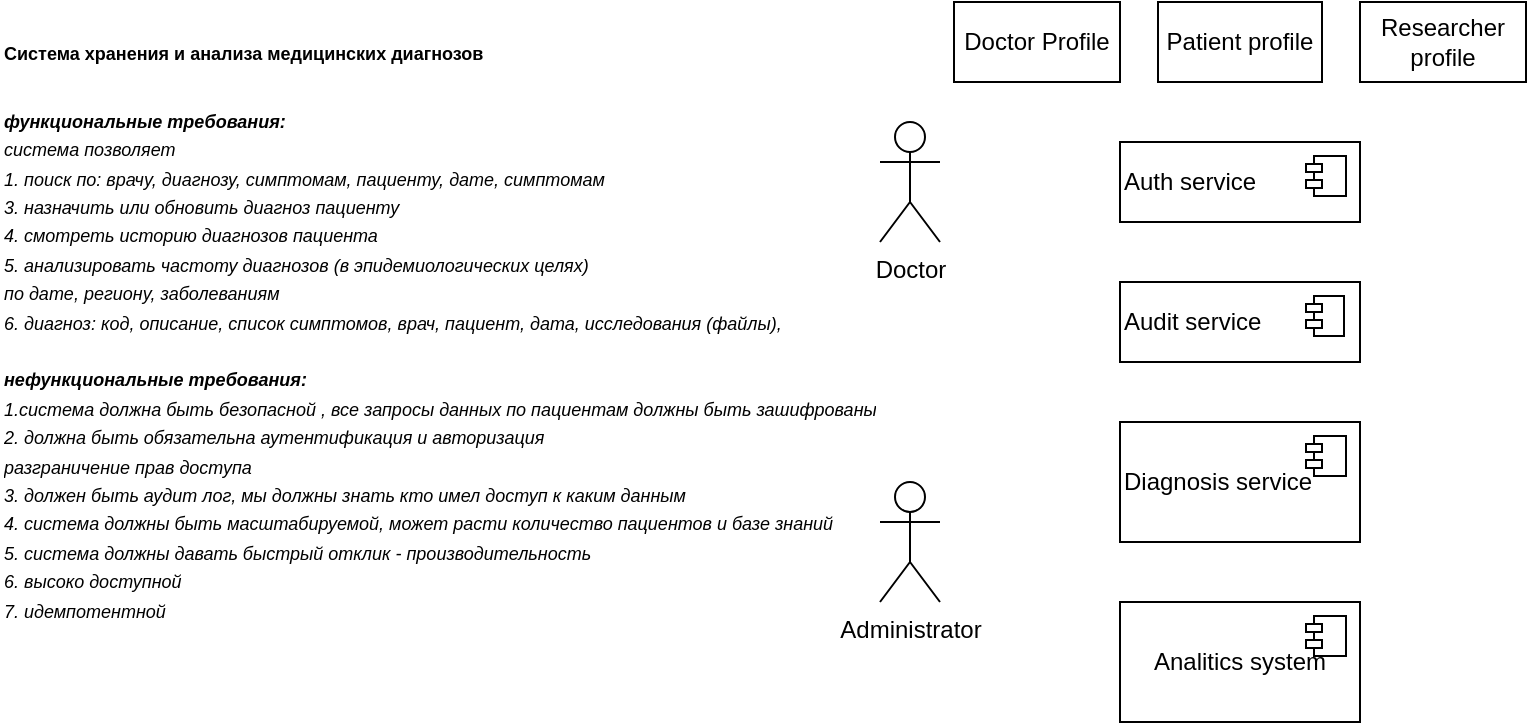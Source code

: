 <mxfile version="27.0.6">
  <diagram name="Страница — 1" id="KAR004LaqVspFvvK4Tb5">
    <mxGraphModel dx="925" dy="531" grid="1" gridSize="10" guides="1" tooltips="1" connect="1" arrows="1" fold="1" page="1" pageScale="1" pageWidth="827" pageHeight="1169" math="0" shadow="0">
      <root>
        <mxCell id="0" />
        <mxCell id="1" parent="0" />
        <mxCell id="GHYVMH2Ct-bDU34uyofi-1" value="&lt;h1 style=&quot;margin-top: 0px;&quot;&gt;&lt;span style=&quot;background-color: transparent; color: light-dark(rgb(0, 0, 0), rgb(255, 255, 255));&quot;&gt;&lt;font style=&quot;font-size: 9px;&quot;&gt;Система хранения и анализа медицинских диагнозов&amp;nbsp;&lt;/font&gt;&lt;/span&gt;&lt;/h1&gt;&lt;div&gt;&lt;i&gt;&lt;font style=&quot;font-size: 9px;&quot;&gt;&lt;b&gt;функциональные требования:&lt;/b&gt;&lt;br&gt;система позволяет&lt;/font&gt;&lt;/i&gt;&lt;/div&gt;&lt;div&gt;&lt;font style=&quot;font-size: 9px;&quot;&gt;&lt;i style=&quot;background-color: transparent; color: light-dark(rgb(0, 0, 0), rgb(255, 255, 255));&quot;&gt;1. поиск по: врачу, диагнозу, &lt;/i&gt;&lt;i style=&quot;background-color: transparent; color: light-dark(rgb(0, 0, 0), rgb(255, 255, 255));&quot;&gt;симптомам, пациенту, дате, симптомам&lt;/i&gt;&lt;/font&gt;&lt;/div&gt;&lt;div&gt;&lt;i&gt;&lt;font style=&quot;font-size: 9px;&quot;&gt;3. назначить или обновить диагноз пациенту&lt;/font&gt;&lt;/i&gt;&lt;/div&gt;&lt;div&gt;&lt;i&gt;&lt;font style=&quot;font-size: 9px;&quot;&gt;4. смотреть историю диагнозов пациента&lt;/font&gt;&lt;/i&gt;&lt;/div&gt;&lt;div&gt;&lt;i&gt;&lt;font style=&quot;font-size: 9px;&quot;&gt;5. анализировать частоту диагнозов (в эпидемиологических целях)&lt;/font&gt;&lt;/i&gt;&lt;/div&gt;&lt;div&gt;&lt;i&gt;&lt;font style=&quot;font-size: 9px;&quot;&gt;по дате, региону, заболеваниям&lt;/font&gt;&lt;/i&gt;&lt;/div&gt;&lt;div&gt;&lt;i&gt;&lt;font style=&quot;font-size: 9px;&quot;&gt;6. диагноз: код, описание, список симптомов, врач, пациент, дата, исследования (файлы),&amp;nbsp;&lt;/font&gt;&lt;/i&gt;&lt;/div&gt;&lt;div&gt;&lt;b&gt;&lt;font style=&quot;font-size: 9px;&quot;&gt;&lt;br&gt;&lt;/font&gt;&lt;/b&gt;&lt;/div&gt;&lt;div&gt;&lt;b&gt;&lt;i&gt;&lt;font style=&quot;font-size: 9px;&quot;&gt;нефункциональные требования:&lt;/font&gt;&lt;/i&gt;&lt;/b&gt;&lt;/div&gt;&lt;div&gt;&lt;i style=&quot;&quot;&gt;&lt;font style=&quot;font-size: 9px;&quot;&gt;1.система должна быть безопасной , все запросы данных по пациентам должны быть зашифрованы&lt;/font&gt;&lt;/i&gt;&lt;/div&gt;&lt;div&gt;&lt;i style=&quot;&quot;&gt;&lt;font style=&quot;font-size: 9px;&quot;&gt;2. должна быть обязательна аутентификация и авторизация&amp;nbsp;&lt;/font&gt;&lt;/i&gt;&lt;/div&gt;&lt;div&gt;&lt;i style=&quot;&quot;&gt;&lt;font style=&quot;font-size: 9px;&quot;&gt;разграничение прав доступа&lt;/font&gt;&lt;/i&gt;&lt;/div&gt;&lt;div&gt;&lt;i style=&quot;&quot;&gt;&lt;font style=&quot;font-size: 9px;&quot;&gt;3. должен быть аудит лог, мы должны знать кто имел доступ к каким данным&lt;/font&gt;&lt;/i&gt;&lt;/div&gt;&lt;div&gt;&lt;i style=&quot;&quot;&gt;&lt;font style=&quot;font-size: 9px;&quot;&gt;4. система должны быть масштабируемой, может расти количество пациентов и базе знаний&lt;br&gt;5. система должны давать быстрый отклик - производительность&lt;/font&gt;&lt;/i&gt;&lt;/div&gt;&lt;div&gt;&lt;i style=&quot;&quot;&gt;&lt;font style=&quot;font-size: 9px;&quot;&gt;6. высоко доступной&amp;nbsp;&lt;/font&gt;&lt;/i&gt;&lt;/div&gt;&lt;div&gt;&lt;i style=&quot;&quot;&gt;&lt;font style=&quot;font-size: 9px;&quot;&gt;7. идемпотентной&lt;/font&gt;&lt;/i&gt;&lt;/div&gt;" style="text;html=1;whiteSpace=wrap;overflow=hidden;rounded=0;" parent="1" vertex="1">
          <mxGeometry width="440" height="330" as="geometry" />
        </mxCell>
        <mxCell id="4r4rep3VLFMQj8Rh3yJS-1" value="Doctor" style="shape=umlActor;verticalLabelPosition=bottom;verticalAlign=top;html=1;outlineConnect=0;" vertex="1" parent="1">
          <mxGeometry x="440" y="60" width="30" height="60" as="geometry" />
        </mxCell>
        <mxCell id="4r4rep3VLFMQj8Rh3yJS-6" value="Administrator" style="shape=umlActor;verticalLabelPosition=bottom;verticalAlign=top;html=1;outlineConnect=0;" vertex="1" parent="1">
          <mxGeometry x="440" y="240" width="30" height="60" as="geometry" />
        </mxCell>
        <mxCell id="4r4rep3VLFMQj8Rh3yJS-7" value="Auth service" style="html=1;dropTarget=0;whiteSpace=wrap;align=left;" vertex="1" parent="1">
          <mxGeometry x="560" y="70" width="120" height="40" as="geometry" />
        </mxCell>
        <mxCell id="4r4rep3VLFMQj8Rh3yJS-8" value="" style="shape=module;jettyWidth=8;jettyHeight=4;" vertex="1" parent="4r4rep3VLFMQj8Rh3yJS-7">
          <mxGeometry x="1" width="20" height="20" relative="1" as="geometry">
            <mxPoint x="-27" y="7" as="offset" />
          </mxGeometry>
        </mxCell>
        <mxCell id="4r4rep3VLFMQj8Rh3yJS-11" value="Audit service" style="html=1;dropTarget=0;whiteSpace=wrap;align=left;" vertex="1" parent="1">
          <mxGeometry x="560" y="140" width="120" height="40" as="geometry" />
        </mxCell>
        <mxCell id="4r4rep3VLFMQj8Rh3yJS-12" value="" style="shape=module;jettyWidth=8;jettyHeight=4;" vertex="1" parent="4r4rep3VLFMQj8Rh3yJS-11">
          <mxGeometry x="1" width="19" height="20" relative="1" as="geometry">
            <mxPoint x="-27" y="7" as="offset" />
          </mxGeometry>
        </mxCell>
        <mxCell id="4r4rep3VLFMQj8Rh3yJS-13" value="Diagnosis service" style="html=1;dropTarget=0;whiteSpace=wrap;align=left;" vertex="1" parent="1">
          <mxGeometry x="560" y="210" width="120" height="60" as="geometry" />
        </mxCell>
        <mxCell id="4r4rep3VLFMQj8Rh3yJS-14" value="" style="shape=module;jettyWidth=8;jettyHeight=4;" vertex="1" parent="4r4rep3VLFMQj8Rh3yJS-13">
          <mxGeometry x="1" width="20" height="20" relative="1" as="geometry">
            <mxPoint x="-27" y="7" as="offset" />
          </mxGeometry>
        </mxCell>
        <mxCell id="4r4rep3VLFMQj8Rh3yJS-15" value="&lt;div&gt;Analitics system&lt;/div&gt;" style="html=1;dropTarget=0;whiteSpace=wrap;" vertex="1" parent="1">
          <mxGeometry x="560" y="300" width="120" height="60" as="geometry" />
        </mxCell>
        <mxCell id="4r4rep3VLFMQj8Rh3yJS-16" value="" style="shape=module;jettyWidth=8;jettyHeight=4;" vertex="1" parent="4r4rep3VLFMQj8Rh3yJS-15">
          <mxGeometry x="1" width="20" height="20" relative="1" as="geometry">
            <mxPoint x="-27" y="7" as="offset" />
          </mxGeometry>
        </mxCell>
        <mxCell id="4r4rep3VLFMQj8Rh3yJS-17" value="Doctor Profile" style="html=1;whiteSpace=wrap;" vertex="1" parent="1">
          <mxGeometry x="477" width="83" height="40" as="geometry" />
        </mxCell>
        <mxCell id="4r4rep3VLFMQj8Rh3yJS-18" value="Patient profile" style="html=1;whiteSpace=wrap;" vertex="1" parent="1">
          <mxGeometry x="579" width="82" height="40" as="geometry" />
        </mxCell>
        <mxCell id="4r4rep3VLFMQj8Rh3yJS-19" value="Researcher profile" style="rounded=0;whiteSpace=wrap;html=1;" vertex="1" parent="1">
          <mxGeometry x="680" width="83" height="40" as="geometry" />
        </mxCell>
      </root>
    </mxGraphModel>
  </diagram>
</mxfile>
